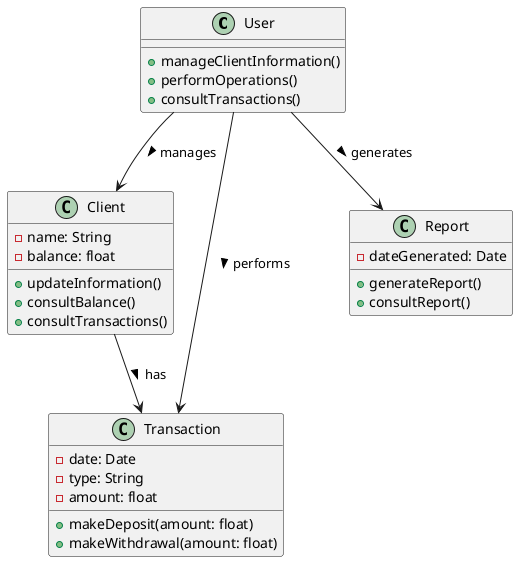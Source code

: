 @startuml
class User {
    + manageClientInformation()
    + performOperations()
    + consultTransactions()
}

class Client {
    - name: String
    - balance: float
    + updateInformation()
    + consultBalance()
    + consultTransactions()
}

class Transaction {
    - date: Date
    - type: String
    - amount: float
    + makeDeposit(amount: float)
    + makeWithdrawal(amount: float)
}

class Report {
    - dateGenerated: Date
    + generateReport()
    + consultReport()
}

User --> Client : manages >
User --> Transaction : performs >
Client --> Transaction : has >
User --> Report : generates >
@enduml